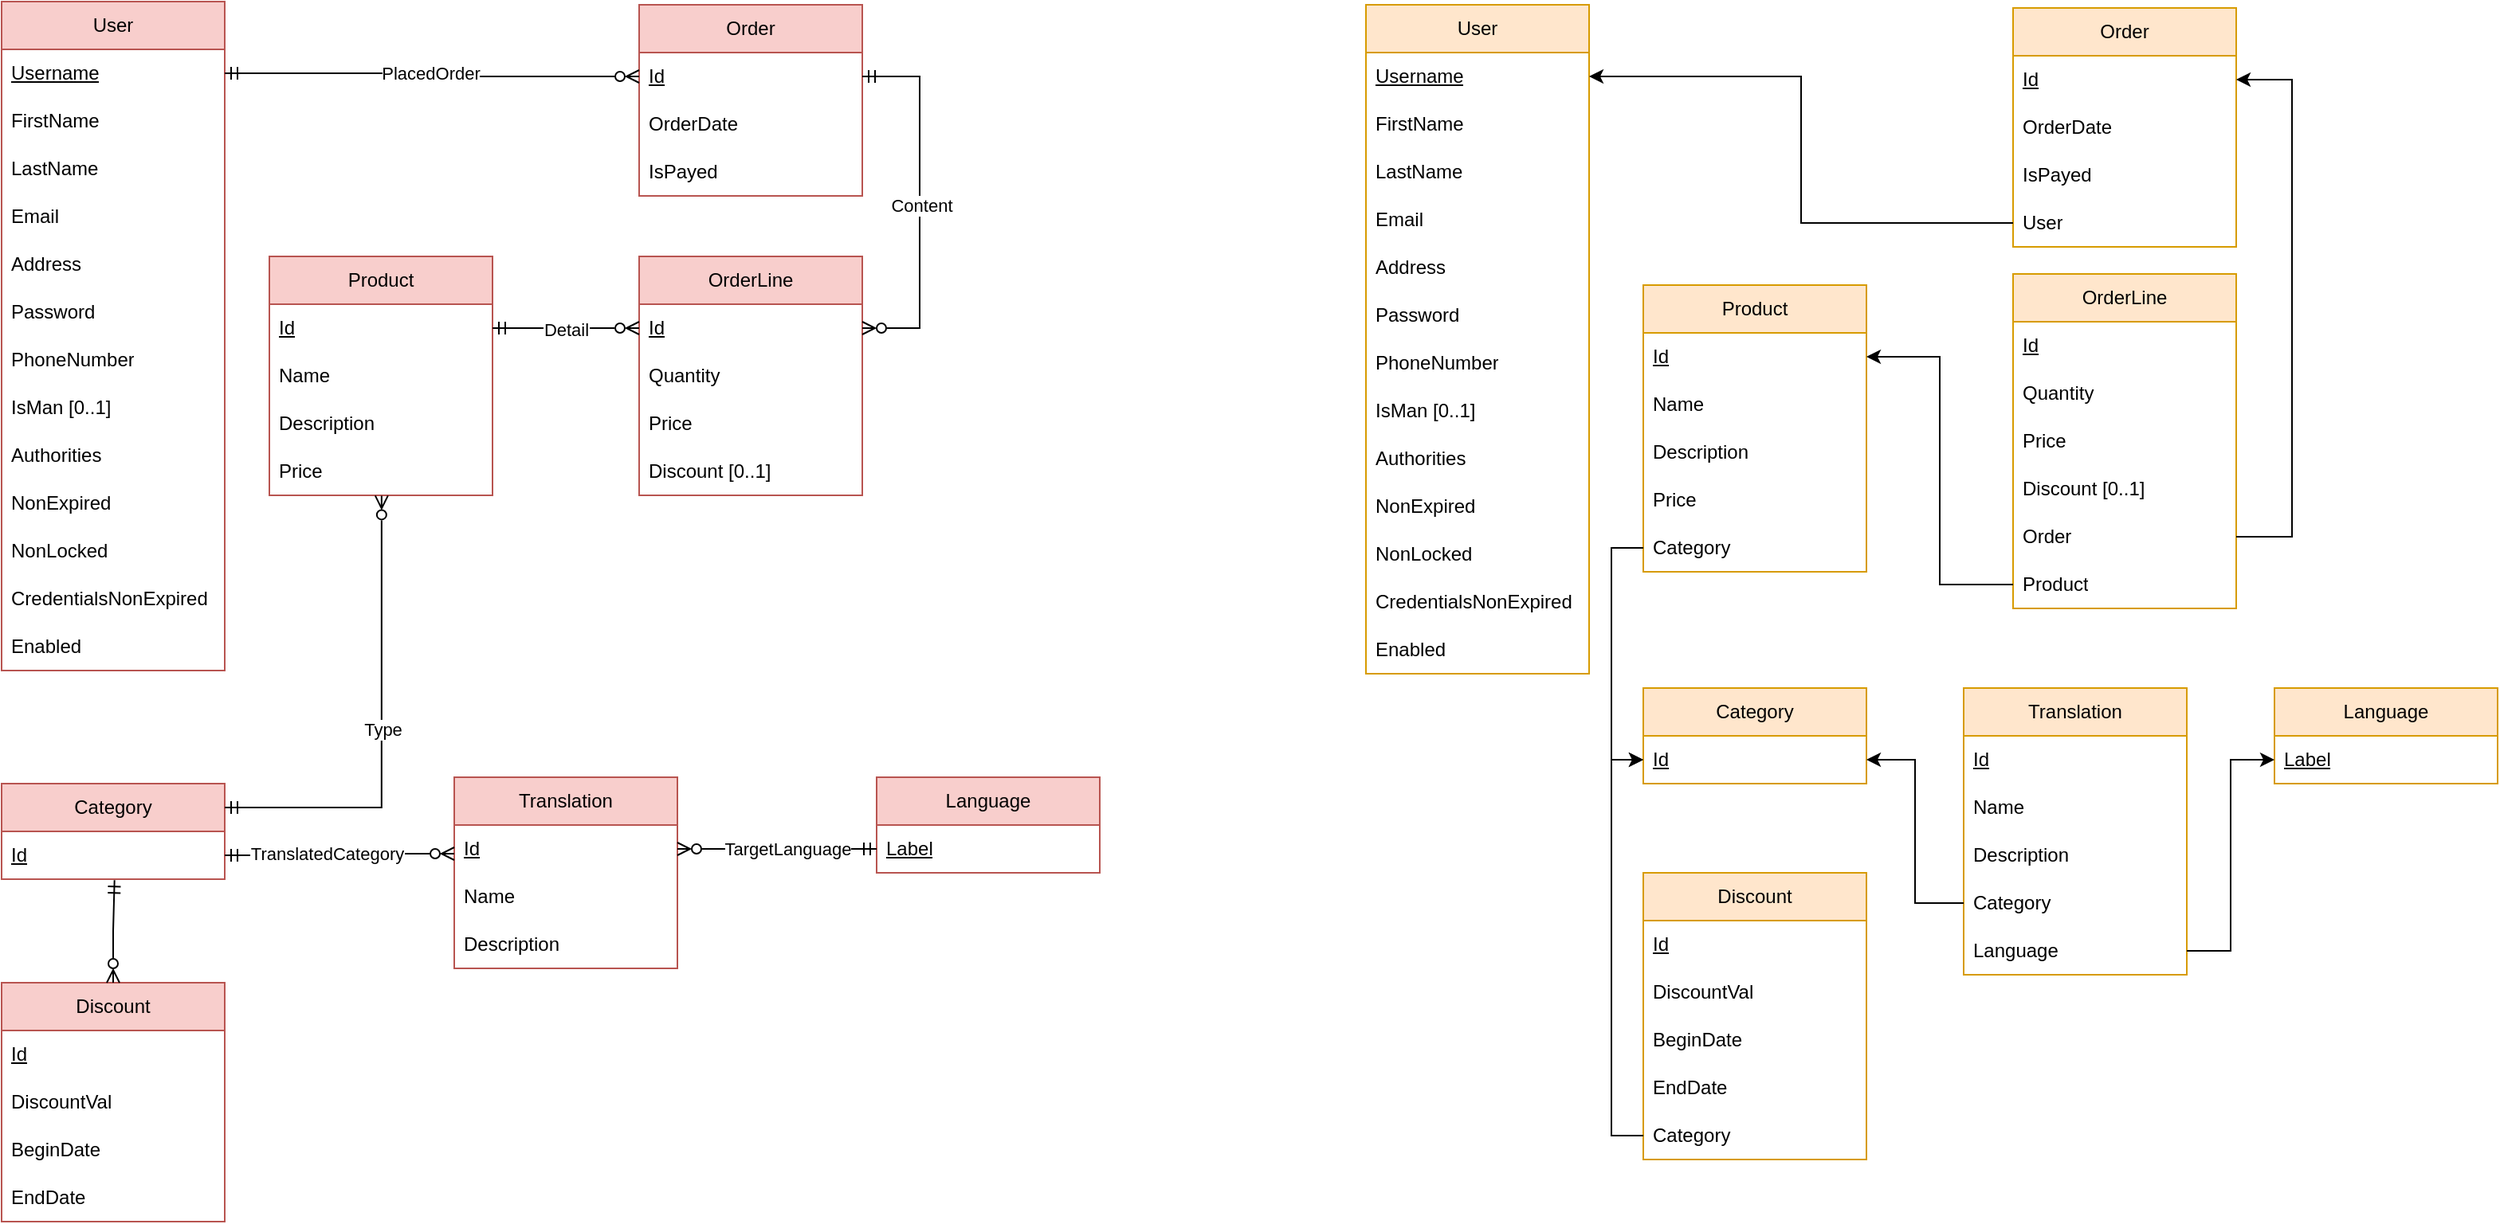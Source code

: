 <mxfile version="28.0.6">
  <diagram name="Page-1" id="aaRcRSfGPAvP7s99B75F">
    <mxGraphModel dx="2086" dy="849" grid="0" gridSize="10" guides="1" tooltips="1" connect="1" arrows="1" fold="1" page="1" pageScale="1" pageWidth="3300" pageHeight="4681" math="0" shadow="0">
      <root>
        <mxCell id="0" />
        <mxCell id="1" parent="0" />
        <mxCell id="Zg6AsEOM5HH2kViLkOhu-1" value="User" style="swimlane;fontStyle=0;childLayout=stackLayout;horizontal=1;startSize=30;horizontalStack=0;resizeParent=1;resizeParentMax=0;resizeLast=0;collapsible=1;marginBottom=0;whiteSpace=wrap;html=1;textShadow=0;fillColor=#f8cecc;strokeColor=#b85450;" parent="1" vertex="1">
          <mxGeometry x="24" y="29" width="140" height="420" as="geometry" />
        </mxCell>
        <mxCell id="Zg6AsEOM5HH2kViLkOhu-7" value="&lt;u&gt;Username&lt;/u&gt;" style="text;strokeColor=none;fillColor=none;align=left;verticalAlign=middle;spacingLeft=4;spacingRight=4;overflow=hidden;points=[[0,0.5],[1,0.5]];portConstraint=eastwest;rotatable=0;whiteSpace=wrap;html=1;textShadow=0;" parent="Zg6AsEOM5HH2kViLkOhu-1" vertex="1">
          <mxGeometry y="30" width="140" height="30" as="geometry" />
        </mxCell>
        <mxCell id="Zg6AsEOM5HH2kViLkOhu-3" value="FirstName" style="text;strokeColor=none;fillColor=none;align=left;verticalAlign=middle;spacingLeft=4;spacingRight=4;overflow=hidden;points=[[0,0.5],[1,0.5]];portConstraint=eastwest;rotatable=0;whiteSpace=wrap;html=1;textShadow=0;" parent="Zg6AsEOM5HH2kViLkOhu-1" vertex="1">
          <mxGeometry y="60" width="140" height="30" as="geometry" />
        </mxCell>
        <mxCell id="Zg6AsEOM5HH2kViLkOhu-4" value="LastName" style="text;strokeColor=none;fillColor=none;align=left;verticalAlign=middle;spacingLeft=4;spacingRight=4;overflow=hidden;points=[[0,0.5],[1,0.5]];portConstraint=eastwest;rotatable=0;whiteSpace=wrap;html=1;textShadow=0;" parent="Zg6AsEOM5HH2kViLkOhu-1" vertex="1">
          <mxGeometry y="90" width="140" height="30" as="geometry" />
        </mxCell>
        <mxCell id="Zg6AsEOM5HH2kViLkOhu-5" value="Email" style="text;strokeColor=none;fillColor=none;align=left;verticalAlign=middle;spacingLeft=4;spacingRight=4;overflow=hidden;points=[[0,0.5],[1,0.5]];portConstraint=eastwest;rotatable=0;whiteSpace=wrap;html=1;textShadow=0;" parent="Zg6AsEOM5HH2kViLkOhu-1" vertex="1">
          <mxGeometry y="120" width="140" height="30" as="geometry" />
        </mxCell>
        <mxCell id="Zg6AsEOM5HH2kViLkOhu-6" value="Address" style="text;strokeColor=none;fillColor=none;align=left;verticalAlign=middle;spacingLeft=4;spacingRight=4;overflow=hidden;points=[[0,0.5],[1,0.5]];portConstraint=eastwest;rotatable=0;whiteSpace=wrap;html=1;textShadow=0;" parent="Zg6AsEOM5HH2kViLkOhu-1" vertex="1">
          <mxGeometry y="150" width="140" height="30" as="geometry" />
        </mxCell>
        <mxCell id="Zg6AsEOM5HH2kViLkOhu-8" value="Password" style="text;strokeColor=none;fillColor=none;align=left;verticalAlign=middle;spacingLeft=4;spacingRight=4;overflow=hidden;points=[[0,0.5],[1,0.5]];portConstraint=eastwest;rotatable=0;whiteSpace=wrap;html=1;textShadow=0;" parent="Zg6AsEOM5HH2kViLkOhu-1" vertex="1">
          <mxGeometry y="180" width="140" height="30" as="geometry" />
        </mxCell>
        <mxCell id="Zg6AsEOM5HH2kViLkOhu-9" value="PhoneNumber" style="text;strokeColor=none;fillColor=none;align=left;verticalAlign=middle;spacingLeft=4;spacingRight=4;overflow=hidden;points=[[0,0.5],[1,0.5]];portConstraint=eastwest;rotatable=0;whiteSpace=wrap;html=1;textShadow=0;" parent="Zg6AsEOM5HH2kViLkOhu-1" vertex="1">
          <mxGeometry y="210" width="140" height="30" as="geometry" />
        </mxCell>
        <mxCell id="Zg6AsEOM5HH2kViLkOhu-10" value="IsMan [0..1]" style="text;strokeColor=none;fillColor=none;align=left;verticalAlign=middle;spacingLeft=4;spacingRight=4;overflow=hidden;points=[[0,0.5],[1,0.5]];portConstraint=eastwest;rotatable=0;whiteSpace=wrap;html=1;textShadow=0;" parent="Zg6AsEOM5HH2kViLkOhu-1" vertex="1">
          <mxGeometry y="240" width="140" height="30" as="geometry" />
        </mxCell>
        <mxCell id="2ACQUH4NW_8sXIrNKuwf-43" value="Authorities" style="text;strokeColor=none;fillColor=none;align=left;verticalAlign=middle;spacingLeft=4;spacingRight=4;overflow=hidden;points=[[0,0.5],[1,0.5]];portConstraint=eastwest;rotatable=0;whiteSpace=wrap;html=1;textShadow=0;" parent="Zg6AsEOM5HH2kViLkOhu-1" vertex="1">
          <mxGeometry y="270" width="140" height="30" as="geometry" />
        </mxCell>
        <mxCell id="2ACQUH4NW_8sXIrNKuwf-44" value="NonExpired" style="text;strokeColor=none;fillColor=none;align=left;verticalAlign=middle;spacingLeft=4;spacingRight=4;overflow=hidden;points=[[0,0.5],[1,0.5]];portConstraint=eastwest;rotatable=0;whiteSpace=wrap;html=1;textShadow=0;" parent="Zg6AsEOM5HH2kViLkOhu-1" vertex="1">
          <mxGeometry y="300" width="140" height="30" as="geometry" />
        </mxCell>
        <mxCell id="2ACQUH4NW_8sXIrNKuwf-45" value="NonLocked" style="text;strokeColor=none;fillColor=none;align=left;verticalAlign=middle;spacingLeft=4;spacingRight=4;overflow=hidden;points=[[0,0.5],[1,0.5]];portConstraint=eastwest;rotatable=0;whiteSpace=wrap;html=1;textShadow=0;" parent="Zg6AsEOM5HH2kViLkOhu-1" vertex="1">
          <mxGeometry y="330" width="140" height="30" as="geometry" />
        </mxCell>
        <mxCell id="2ACQUH4NW_8sXIrNKuwf-46" value="CredentialsNonExpired" style="text;strokeColor=none;fillColor=none;align=left;verticalAlign=middle;spacingLeft=4;spacingRight=4;overflow=hidden;points=[[0,0.5],[1,0.5]];portConstraint=eastwest;rotatable=0;whiteSpace=wrap;html=1;textShadow=0;" parent="Zg6AsEOM5HH2kViLkOhu-1" vertex="1">
          <mxGeometry y="360" width="140" height="30" as="geometry" />
        </mxCell>
        <mxCell id="2ACQUH4NW_8sXIrNKuwf-47" value="Enabled" style="text;strokeColor=none;fillColor=none;align=left;verticalAlign=middle;spacingLeft=4;spacingRight=4;overflow=hidden;points=[[0,0.5],[1,0.5]];portConstraint=eastwest;rotatable=0;whiteSpace=wrap;html=1;textShadow=0;" parent="Zg6AsEOM5HH2kViLkOhu-1" vertex="1">
          <mxGeometry y="390" width="140" height="30" as="geometry" />
        </mxCell>
        <mxCell id="Zg6AsEOM5HH2kViLkOhu-11" value="Order" style="swimlane;fontStyle=0;childLayout=stackLayout;horizontal=1;startSize=30;horizontalStack=0;resizeParent=1;resizeParentMax=0;resizeLast=0;collapsible=1;marginBottom=0;whiteSpace=wrap;html=1;textShadow=0;fillColor=#f8cecc;strokeColor=#b85450;" parent="1" vertex="1">
          <mxGeometry x="424" y="31" width="140" height="120" as="geometry" />
        </mxCell>
        <mxCell id="Zg6AsEOM5HH2kViLkOhu-19" value="&lt;u&gt;Id&lt;/u&gt;" style="text;strokeColor=none;fillColor=none;align=left;verticalAlign=middle;spacingLeft=4;spacingRight=4;overflow=hidden;points=[[0,0.5],[1,0.5]];portConstraint=eastwest;rotatable=0;whiteSpace=wrap;html=1;textShadow=0;" parent="Zg6AsEOM5HH2kViLkOhu-11" vertex="1">
          <mxGeometry y="30" width="140" height="30" as="geometry" />
        </mxCell>
        <mxCell id="Zg6AsEOM5HH2kViLkOhu-48" value="OrderDate" style="text;strokeColor=none;fillColor=none;align=left;verticalAlign=middle;spacingLeft=4;spacingRight=4;overflow=hidden;points=[[0,0.5],[1,0.5]];portConstraint=eastwest;rotatable=0;whiteSpace=wrap;html=1;textShadow=0;" parent="Zg6AsEOM5HH2kViLkOhu-11" vertex="1">
          <mxGeometry y="60" width="140" height="30" as="geometry" />
        </mxCell>
        <mxCell id="Zg6AsEOM5HH2kViLkOhu-51" value="IsPayed" style="text;strokeColor=none;fillColor=none;align=left;verticalAlign=middle;spacingLeft=4;spacingRight=4;overflow=hidden;points=[[0,0.5],[1,0.5]];portConstraint=eastwest;rotatable=0;whiteSpace=wrap;html=1;textShadow=0;" parent="Zg6AsEOM5HH2kViLkOhu-11" vertex="1">
          <mxGeometry y="90" width="140" height="30" as="geometry" />
        </mxCell>
        <mxCell id="Zg6AsEOM5HH2kViLkOhu-20" value="Product" style="swimlane;fontStyle=0;childLayout=stackLayout;horizontal=1;startSize=30;horizontalStack=0;resizeParent=1;resizeParentMax=0;resizeLast=0;collapsible=1;marginBottom=0;whiteSpace=wrap;html=1;textShadow=0;fillColor=#f8cecc;strokeColor=#b85450;" parent="1" vertex="1">
          <mxGeometry x="192" y="189" width="140" height="150" as="geometry" />
        </mxCell>
        <mxCell id="Zg6AsEOM5HH2kViLkOhu-21" value="&lt;u&gt;Id&lt;/u&gt;" style="text;strokeColor=none;fillColor=none;align=left;verticalAlign=middle;spacingLeft=4;spacingRight=4;overflow=hidden;points=[[0,0.5],[1,0.5]];portConstraint=eastwest;rotatable=0;whiteSpace=wrap;html=1;textShadow=0;" parent="Zg6AsEOM5HH2kViLkOhu-20" vertex="1">
          <mxGeometry y="30" width="140" height="30" as="geometry" />
        </mxCell>
        <mxCell id="Zg6AsEOM5HH2kViLkOhu-22" value="Name" style="text;strokeColor=none;fillColor=none;align=left;verticalAlign=middle;spacingLeft=4;spacingRight=4;overflow=hidden;points=[[0,0.5],[1,0.5]];portConstraint=eastwest;rotatable=0;whiteSpace=wrap;html=1;textShadow=0;" parent="Zg6AsEOM5HH2kViLkOhu-20" vertex="1">
          <mxGeometry y="60" width="140" height="30" as="geometry" />
        </mxCell>
        <mxCell id="Zg6AsEOM5HH2kViLkOhu-23" value="Description" style="text;strokeColor=none;fillColor=none;align=left;verticalAlign=middle;spacingLeft=4;spacingRight=4;overflow=hidden;points=[[0,0.5],[1,0.5]];portConstraint=eastwest;rotatable=0;whiteSpace=wrap;html=1;textShadow=0;" parent="Zg6AsEOM5HH2kViLkOhu-20" vertex="1">
          <mxGeometry y="90" width="140" height="30" as="geometry" />
        </mxCell>
        <mxCell id="Zg6AsEOM5HH2kViLkOhu-40" value="Price" style="text;strokeColor=none;fillColor=none;align=left;verticalAlign=middle;spacingLeft=4;spacingRight=4;overflow=hidden;points=[[0,0.5],[1,0.5]];portConstraint=eastwest;rotatable=0;whiteSpace=wrap;html=1;textShadow=0;" parent="Zg6AsEOM5HH2kViLkOhu-20" vertex="1">
          <mxGeometry y="120" width="140" height="30" as="geometry" />
        </mxCell>
        <mxCell id="Zg6AsEOM5HH2kViLkOhu-25" value="Language" style="swimlane;fontStyle=0;childLayout=stackLayout;horizontal=1;startSize=30;horizontalStack=0;resizeParent=1;resizeParentMax=0;resizeLast=0;collapsible=1;marginBottom=0;whiteSpace=wrap;html=1;textShadow=0;fillColor=#f8cecc;strokeColor=#b85450;" parent="1" vertex="1">
          <mxGeometry x="573" y="516" width="140" height="60" as="geometry" />
        </mxCell>
        <mxCell id="Zg6AsEOM5HH2kViLkOhu-27" value="&lt;u&gt;Label&lt;/u&gt;" style="text;strokeColor=none;fillColor=none;align=left;verticalAlign=middle;spacingLeft=4;spacingRight=4;overflow=hidden;points=[[0,0.5],[1,0.5]];portConstraint=eastwest;rotatable=0;whiteSpace=wrap;html=1;textShadow=0;" parent="Zg6AsEOM5HH2kViLkOhu-25" vertex="1">
          <mxGeometry y="30" width="140" height="30" as="geometry" />
        </mxCell>
        <mxCell id="Zg6AsEOM5HH2kViLkOhu-31" value="OrderLine" style="swimlane;fontStyle=0;childLayout=stackLayout;horizontal=1;startSize=30;horizontalStack=0;resizeParent=1;resizeParentMax=0;resizeLast=0;collapsible=1;marginBottom=0;whiteSpace=wrap;html=1;textShadow=0;fillColor=#f8cecc;strokeColor=#b85450;" parent="1" vertex="1">
          <mxGeometry x="424" y="189" width="140" height="150" as="geometry" />
        </mxCell>
        <mxCell id="Zg6AsEOM5HH2kViLkOhu-32" value="&lt;u&gt;Id&lt;/u&gt;" style="text;strokeColor=none;fillColor=none;align=left;verticalAlign=middle;spacingLeft=4;spacingRight=4;overflow=hidden;points=[[0,0.5],[1,0.5]];portConstraint=eastwest;rotatable=0;whiteSpace=wrap;html=1;textShadow=0;" parent="Zg6AsEOM5HH2kViLkOhu-31" vertex="1">
          <mxGeometry y="30" width="140" height="30" as="geometry" />
        </mxCell>
        <mxCell id="Zg6AsEOM5HH2kViLkOhu-39" value="Quantity" style="text;strokeColor=none;fillColor=none;align=left;verticalAlign=middle;spacingLeft=4;spacingRight=4;overflow=hidden;points=[[0,0.5],[1,0.5]];portConstraint=eastwest;rotatable=0;whiteSpace=wrap;html=1;textShadow=0;" parent="Zg6AsEOM5HH2kViLkOhu-31" vertex="1">
          <mxGeometry y="60" width="140" height="30" as="geometry" />
        </mxCell>
        <mxCell id="Zg6AsEOM5HH2kViLkOhu-41" value="Price" style="text;strokeColor=none;fillColor=none;align=left;verticalAlign=middle;spacingLeft=4;spacingRight=4;overflow=hidden;points=[[0,0.5],[1,0.5]];portConstraint=eastwest;rotatable=0;whiteSpace=wrap;html=1;textShadow=0;" parent="Zg6AsEOM5HH2kViLkOhu-31" vertex="1">
          <mxGeometry y="90" width="140" height="30" as="geometry" />
        </mxCell>
        <mxCell id="Zg6AsEOM5HH2kViLkOhu-42" value="Discount [0..1]" style="text;strokeColor=none;fillColor=none;align=left;verticalAlign=middle;spacingLeft=4;spacingRight=4;overflow=hidden;points=[[0,0.5],[1,0.5]];portConstraint=eastwest;rotatable=0;whiteSpace=wrap;html=1;textShadow=0;" parent="Zg6AsEOM5HH2kViLkOhu-31" vertex="1">
          <mxGeometry y="120" width="140" height="30" as="geometry" />
        </mxCell>
        <mxCell id="Zg6AsEOM5HH2kViLkOhu-35" style="edgeStyle=orthogonalEdgeStyle;rounded=0;orthogonalLoop=1;jettySize=auto;html=1;exitX=1;exitY=0.5;exitDx=0;exitDy=0;endArrow=ERzeroToMany;endFill=0;startArrow=ERmandOne;startFill=0;textShadow=0;entryX=1;entryY=0.5;entryDx=0;entryDy=0;" parent="1" source="Zg6AsEOM5HH2kViLkOhu-19" target="Zg6AsEOM5HH2kViLkOhu-32" edge="1">
          <mxGeometry relative="1" as="geometry">
            <Array as="points">
              <mxPoint x="600" y="76" />
              <mxPoint x="600" y="234" />
            </Array>
            <mxPoint x="677" y="333" as="targetPoint" />
          </mxGeometry>
        </mxCell>
        <mxCell id="Zg6AsEOM5HH2kViLkOhu-53" value="Content" style="edgeLabel;html=1;align=center;verticalAlign=middle;resizable=0;points=[];textShadow=0;" parent="Zg6AsEOM5HH2kViLkOhu-35" vertex="1" connectable="0">
          <mxGeometry x="0.023" y="2" relative="1" as="geometry">
            <mxPoint x="-1" y="-1" as="offset" />
          </mxGeometry>
        </mxCell>
        <mxCell id="Zg6AsEOM5HH2kViLkOhu-36" style="edgeStyle=orthogonalEdgeStyle;rounded=0;orthogonalLoop=1;jettySize=auto;html=1;exitX=0;exitY=0.5;exitDx=0;exitDy=0;entryX=1;entryY=0.5;entryDx=0;entryDy=0;endArrow=ERmandOne;endFill=0;startArrow=ERzeroToMany;startFill=0;textShadow=0;" parent="1" source="Zg6AsEOM5HH2kViLkOhu-32" target="Zg6AsEOM5HH2kViLkOhu-21" edge="1">
          <mxGeometry relative="1" as="geometry" />
        </mxCell>
        <mxCell id="Zg6AsEOM5HH2kViLkOhu-54" value="Detail" style="edgeLabel;html=1;align=center;verticalAlign=middle;resizable=0;points=[];textShadow=0;" parent="Zg6AsEOM5HH2kViLkOhu-36" vertex="1" connectable="0">
          <mxGeometry x="0.004" y="1" relative="1" as="geometry">
            <mxPoint as="offset" />
          </mxGeometry>
        </mxCell>
        <mxCell id="Zg6AsEOM5HH2kViLkOhu-38" style="edgeStyle=orthogonalEdgeStyle;rounded=0;orthogonalLoop=1;jettySize=auto;html=1;exitX=1;exitY=0.5;exitDx=0;exitDy=0;entryX=0;entryY=0.5;entryDx=0;entryDy=0;endArrow=ERzeroToMany;endFill=0;startArrow=ERmandOne;startFill=0;textShadow=0;" parent="1" source="Zg6AsEOM5HH2kViLkOhu-7" target="Zg6AsEOM5HH2kViLkOhu-19" edge="1">
          <mxGeometry relative="1" as="geometry" />
        </mxCell>
        <mxCell id="Zg6AsEOM5HH2kViLkOhu-52" value="PlacedOrder" style="edgeLabel;html=1;align=center;verticalAlign=middle;resizable=0;points=[];textShadow=0;" parent="Zg6AsEOM5HH2kViLkOhu-38" vertex="1" connectable="0">
          <mxGeometry x="-0.007" y="1" relative="1" as="geometry">
            <mxPoint x="-2" as="offset" />
          </mxGeometry>
        </mxCell>
        <mxCell id="2ACQUH4NW_8sXIrNKuwf-32" value="Translation" style="swimlane;fontStyle=0;childLayout=stackLayout;horizontal=1;startSize=30;horizontalStack=0;resizeParent=1;resizeParentMax=0;resizeLast=0;collapsible=1;marginBottom=0;whiteSpace=wrap;html=1;textShadow=0;fillColor=#f8cecc;strokeColor=#b85450;" parent="1" vertex="1">
          <mxGeometry x="308" y="516" width="140" height="120" as="geometry" />
        </mxCell>
        <mxCell id="2ACQUH4NW_8sXIrNKuwf-33" value="&lt;u&gt;Id&lt;/u&gt;" style="text;strokeColor=none;fillColor=none;align=left;verticalAlign=middle;spacingLeft=4;spacingRight=4;overflow=hidden;points=[[0,0.5],[1,0.5]];portConstraint=eastwest;rotatable=0;whiteSpace=wrap;html=1;textShadow=0;" parent="2ACQUH4NW_8sXIrNKuwf-32" vertex="1">
          <mxGeometry y="30" width="140" height="30" as="geometry" />
        </mxCell>
        <mxCell id="2ACQUH4NW_8sXIrNKuwf-34" value="Name" style="text;strokeColor=none;fillColor=none;align=left;verticalAlign=middle;spacingLeft=4;spacingRight=4;overflow=hidden;points=[[0,0.5],[1,0.5]];portConstraint=eastwest;rotatable=0;whiteSpace=wrap;html=1;textShadow=0;" parent="2ACQUH4NW_8sXIrNKuwf-32" vertex="1">
          <mxGeometry y="60" width="140" height="30" as="geometry" />
        </mxCell>
        <mxCell id="2ACQUH4NW_8sXIrNKuwf-35" value="Description" style="text;strokeColor=none;fillColor=none;align=left;verticalAlign=middle;spacingLeft=4;spacingRight=4;overflow=hidden;points=[[0,0.5],[1,0.5]];portConstraint=eastwest;rotatable=0;whiteSpace=wrap;html=1;textShadow=0;" parent="2ACQUH4NW_8sXIrNKuwf-32" vertex="1">
          <mxGeometry y="90" width="140" height="30" as="geometry" />
        </mxCell>
        <mxCell id="2ACQUH4NW_8sXIrNKuwf-36" value="Category" style="swimlane;fontStyle=0;childLayout=stackLayout;horizontal=1;startSize=30;horizontalStack=0;resizeParent=1;resizeParentMax=0;resizeLast=0;collapsible=1;marginBottom=0;whiteSpace=wrap;html=1;textShadow=0;fillColor=#f8cecc;strokeColor=#b85450;" parent="1" vertex="1">
          <mxGeometry x="24" y="520" width="140" height="60" as="geometry" />
        </mxCell>
        <mxCell id="2ACQUH4NW_8sXIrNKuwf-37" value="&lt;u&gt;Id&lt;/u&gt;" style="text;strokeColor=none;fillColor=none;align=left;verticalAlign=middle;spacingLeft=4;spacingRight=4;overflow=hidden;points=[[0,0.5],[1,0.5]];portConstraint=eastwest;rotatable=0;whiteSpace=wrap;html=1;textShadow=0;" parent="2ACQUH4NW_8sXIrNKuwf-36" vertex="1">
          <mxGeometry y="30" width="140" height="30" as="geometry" />
        </mxCell>
        <mxCell id="2ACQUH4NW_8sXIrNKuwf-41" style="edgeStyle=orthogonalEdgeStyle;rounded=0;orthogonalLoop=1;jettySize=auto;html=1;endArrow=ERmandOne;endFill=0;startArrow=ERzeroToMany;startFill=0;" parent="1" source="2ACQUH4NW_8sXIrNKuwf-33" target="Zg6AsEOM5HH2kViLkOhu-27" edge="1">
          <mxGeometry relative="1" as="geometry" />
        </mxCell>
        <mxCell id="2ACQUH4NW_8sXIrNKuwf-51" value="TargetLanguage" style="edgeLabel;html=1;align=center;verticalAlign=middle;resizable=0;points=[];rotation=0;" parent="2ACQUH4NW_8sXIrNKuwf-41" vertex="1" connectable="0">
          <mxGeometry x="0.157" relative="1" as="geometry">
            <mxPoint x="-4" as="offset" />
          </mxGeometry>
        </mxCell>
        <mxCell id="2ACQUH4NW_8sXIrNKuwf-42" style="edgeStyle=orthogonalEdgeStyle;rounded=0;orthogonalLoop=1;jettySize=auto;html=1;endArrow=ERzeroToMany;endFill=0;startArrow=ERmandOne;startFill=0;" parent="1" source="2ACQUH4NW_8sXIrNKuwf-37" target="2ACQUH4NW_8sXIrNKuwf-33" edge="1">
          <mxGeometry relative="1" as="geometry">
            <Array as="points">
              <mxPoint x="236" y="565" />
              <mxPoint x="236" y="564" />
            </Array>
          </mxGeometry>
        </mxCell>
        <mxCell id="2ACQUH4NW_8sXIrNKuwf-50" value="TranslatedCategory" style="edgeLabel;html=1;align=center;verticalAlign=middle;resizable=0;points=[];rotation=0;" parent="2ACQUH4NW_8sXIrNKuwf-42" vertex="1" connectable="0">
          <mxGeometry x="-0.124" y="1" relative="1" as="geometry">
            <mxPoint as="offset" />
          </mxGeometry>
        </mxCell>
        <mxCell id="2ACQUH4NW_8sXIrNKuwf-48" style="edgeStyle=orthogonalEdgeStyle;rounded=0;orthogonalLoop=1;jettySize=auto;html=1;endArrow=ERzeroToMany;endFill=0;startArrow=ERmandOne;startFill=0;exitX=1;exitY=0.25;exitDx=0;exitDy=0;entryX=0.503;entryY=1.007;entryDx=0;entryDy=0;entryPerimeter=0;" parent="1" source="2ACQUH4NW_8sXIrNKuwf-36" target="Zg6AsEOM5HH2kViLkOhu-40" edge="1">
          <mxGeometry relative="1" as="geometry">
            <mxPoint x="262" y="369" as="targetPoint" />
          </mxGeometry>
        </mxCell>
        <mxCell id="2ACQUH4NW_8sXIrNKuwf-49" value="Type" style="edgeLabel;html=1;align=center;verticalAlign=middle;resizable=0;points=[];" parent="2ACQUH4NW_8sXIrNKuwf-48" vertex="1" connectable="0">
          <mxGeometry x="0.005" relative="1" as="geometry">
            <mxPoint as="offset" />
          </mxGeometry>
        </mxCell>
        <mxCell id="2ACQUH4NW_8sXIrNKuwf-52" value="User" style="swimlane;fontStyle=0;childLayout=stackLayout;horizontal=1;startSize=30;horizontalStack=0;resizeParent=1;resizeParentMax=0;resizeLast=0;collapsible=1;marginBottom=0;whiteSpace=wrap;html=1;textShadow=0;fillColor=#ffe6cc;strokeColor=#d79b00;" parent="1" vertex="1">
          <mxGeometry x="880" y="31" width="140" height="420" as="geometry" />
        </mxCell>
        <mxCell id="2ACQUH4NW_8sXIrNKuwf-53" value="&lt;u&gt;Username&lt;/u&gt;" style="text;strokeColor=none;fillColor=none;align=left;verticalAlign=middle;spacingLeft=4;spacingRight=4;overflow=hidden;points=[[0,0.5],[1,0.5]];portConstraint=eastwest;rotatable=0;whiteSpace=wrap;html=1;textShadow=0;" parent="2ACQUH4NW_8sXIrNKuwf-52" vertex="1">
          <mxGeometry y="30" width="140" height="30" as="geometry" />
        </mxCell>
        <mxCell id="2ACQUH4NW_8sXIrNKuwf-54" value="FirstName" style="text;strokeColor=none;fillColor=none;align=left;verticalAlign=middle;spacingLeft=4;spacingRight=4;overflow=hidden;points=[[0,0.5],[1,0.5]];portConstraint=eastwest;rotatable=0;whiteSpace=wrap;html=1;textShadow=0;" parent="2ACQUH4NW_8sXIrNKuwf-52" vertex="1">
          <mxGeometry y="60" width="140" height="30" as="geometry" />
        </mxCell>
        <mxCell id="2ACQUH4NW_8sXIrNKuwf-55" value="LastName" style="text;strokeColor=none;fillColor=none;align=left;verticalAlign=middle;spacingLeft=4;spacingRight=4;overflow=hidden;points=[[0,0.5],[1,0.5]];portConstraint=eastwest;rotatable=0;whiteSpace=wrap;html=1;textShadow=0;" parent="2ACQUH4NW_8sXIrNKuwf-52" vertex="1">
          <mxGeometry y="90" width="140" height="30" as="geometry" />
        </mxCell>
        <mxCell id="2ACQUH4NW_8sXIrNKuwf-56" value="Email" style="text;strokeColor=none;fillColor=none;align=left;verticalAlign=middle;spacingLeft=4;spacingRight=4;overflow=hidden;points=[[0,0.5],[1,0.5]];portConstraint=eastwest;rotatable=0;whiteSpace=wrap;html=1;textShadow=0;" parent="2ACQUH4NW_8sXIrNKuwf-52" vertex="1">
          <mxGeometry y="120" width="140" height="30" as="geometry" />
        </mxCell>
        <mxCell id="2ACQUH4NW_8sXIrNKuwf-57" value="Address" style="text;strokeColor=none;fillColor=none;align=left;verticalAlign=middle;spacingLeft=4;spacingRight=4;overflow=hidden;points=[[0,0.5],[1,0.5]];portConstraint=eastwest;rotatable=0;whiteSpace=wrap;html=1;textShadow=0;" parent="2ACQUH4NW_8sXIrNKuwf-52" vertex="1">
          <mxGeometry y="150" width="140" height="30" as="geometry" />
        </mxCell>
        <mxCell id="2ACQUH4NW_8sXIrNKuwf-59" value="Password" style="text;strokeColor=none;fillColor=none;align=left;verticalAlign=middle;spacingLeft=4;spacingRight=4;overflow=hidden;points=[[0,0.5],[1,0.5]];portConstraint=eastwest;rotatable=0;whiteSpace=wrap;html=1;textShadow=0;" parent="2ACQUH4NW_8sXIrNKuwf-52" vertex="1">
          <mxGeometry y="180" width="140" height="30" as="geometry" />
        </mxCell>
        <mxCell id="2ACQUH4NW_8sXIrNKuwf-60" value="PhoneNumber" style="text;strokeColor=none;fillColor=none;align=left;verticalAlign=middle;spacingLeft=4;spacingRight=4;overflow=hidden;points=[[0,0.5],[1,0.5]];portConstraint=eastwest;rotatable=0;whiteSpace=wrap;html=1;textShadow=0;" parent="2ACQUH4NW_8sXIrNKuwf-52" vertex="1">
          <mxGeometry y="210" width="140" height="30" as="geometry" />
        </mxCell>
        <mxCell id="2ACQUH4NW_8sXIrNKuwf-61" value="IsMan [0..1]" style="text;strokeColor=none;fillColor=none;align=left;verticalAlign=middle;spacingLeft=4;spacingRight=4;overflow=hidden;points=[[0,0.5],[1,0.5]];portConstraint=eastwest;rotatable=0;whiteSpace=wrap;html=1;textShadow=0;" parent="2ACQUH4NW_8sXIrNKuwf-52" vertex="1">
          <mxGeometry y="240" width="140" height="30" as="geometry" />
        </mxCell>
        <mxCell id="2ACQUH4NW_8sXIrNKuwf-62" value="Authorities" style="text;strokeColor=none;fillColor=none;align=left;verticalAlign=middle;spacingLeft=4;spacingRight=4;overflow=hidden;points=[[0,0.5],[1,0.5]];portConstraint=eastwest;rotatable=0;whiteSpace=wrap;html=1;textShadow=0;" parent="2ACQUH4NW_8sXIrNKuwf-52" vertex="1">
          <mxGeometry y="270" width="140" height="30" as="geometry" />
        </mxCell>
        <mxCell id="2ACQUH4NW_8sXIrNKuwf-63" value="NonExpired" style="text;strokeColor=none;fillColor=none;align=left;verticalAlign=middle;spacingLeft=4;spacingRight=4;overflow=hidden;points=[[0,0.5],[1,0.5]];portConstraint=eastwest;rotatable=0;whiteSpace=wrap;html=1;textShadow=0;" parent="2ACQUH4NW_8sXIrNKuwf-52" vertex="1">
          <mxGeometry y="300" width="140" height="30" as="geometry" />
        </mxCell>
        <mxCell id="2ACQUH4NW_8sXIrNKuwf-64" value="NonLocked" style="text;strokeColor=none;fillColor=none;align=left;verticalAlign=middle;spacingLeft=4;spacingRight=4;overflow=hidden;points=[[0,0.5],[1,0.5]];portConstraint=eastwest;rotatable=0;whiteSpace=wrap;html=1;textShadow=0;" parent="2ACQUH4NW_8sXIrNKuwf-52" vertex="1">
          <mxGeometry y="330" width="140" height="30" as="geometry" />
        </mxCell>
        <mxCell id="2ACQUH4NW_8sXIrNKuwf-65" value="CredentialsNonExpired" style="text;strokeColor=none;fillColor=none;align=left;verticalAlign=middle;spacingLeft=4;spacingRight=4;overflow=hidden;points=[[0,0.5],[1,0.5]];portConstraint=eastwest;rotatable=0;whiteSpace=wrap;html=1;textShadow=0;" parent="2ACQUH4NW_8sXIrNKuwf-52" vertex="1">
          <mxGeometry y="360" width="140" height="30" as="geometry" />
        </mxCell>
        <mxCell id="2ACQUH4NW_8sXIrNKuwf-66" value="Enabled" style="text;strokeColor=none;fillColor=none;align=left;verticalAlign=middle;spacingLeft=4;spacingRight=4;overflow=hidden;points=[[0,0.5],[1,0.5]];portConstraint=eastwest;rotatable=0;whiteSpace=wrap;html=1;textShadow=0;" parent="2ACQUH4NW_8sXIrNKuwf-52" vertex="1">
          <mxGeometry y="390" width="140" height="30" as="geometry" />
        </mxCell>
        <mxCell id="2ACQUH4NW_8sXIrNKuwf-67" value="Order" style="swimlane;fontStyle=0;childLayout=stackLayout;horizontal=1;startSize=30;horizontalStack=0;resizeParent=1;resizeParentMax=0;resizeLast=0;collapsible=1;marginBottom=0;whiteSpace=wrap;html=1;textShadow=0;fillColor=#ffe6cc;strokeColor=#d79b00;" parent="1" vertex="1">
          <mxGeometry x="1286" y="33" width="140" height="150" as="geometry" />
        </mxCell>
        <mxCell id="2ACQUH4NW_8sXIrNKuwf-68" value="&lt;u&gt;Id&lt;/u&gt;" style="text;strokeColor=none;fillColor=none;align=left;verticalAlign=middle;spacingLeft=4;spacingRight=4;overflow=hidden;points=[[0,0.5],[1,0.5]];portConstraint=eastwest;rotatable=0;whiteSpace=wrap;html=1;textShadow=0;" parent="2ACQUH4NW_8sXIrNKuwf-67" vertex="1">
          <mxGeometry y="30" width="140" height="30" as="geometry" />
        </mxCell>
        <mxCell id="2ACQUH4NW_8sXIrNKuwf-69" value="OrderDate" style="text;strokeColor=none;fillColor=none;align=left;verticalAlign=middle;spacingLeft=4;spacingRight=4;overflow=hidden;points=[[0,0.5],[1,0.5]];portConstraint=eastwest;rotatable=0;whiteSpace=wrap;html=1;textShadow=0;" parent="2ACQUH4NW_8sXIrNKuwf-67" vertex="1">
          <mxGeometry y="60" width="140" height="30" as="geometry" />
        </mxCell>
        <mxCell id="2ACQUH4NW_8sXIrNKuwf-102" value="IsPayed" style="text;strokeColor=none;fillColor=none;align=left;verticalAlign=middle;spacingLeft=4;spacingRight=4;overflow=hidden;points=[[0,0.5],[1,0.5]];portConstraint=eastwest;rotatable=0;whiteSpace=wrap;html=1;textShadow=0;" parent="2ACQUH4NW_8sXIrNKuwf-67" vertex="1">
          <mxGeometry y="90" width="140" height="30" as="geometry" />
        </mxCell>
        <mxCell id="2ACQUH4NW_8sXIrNKuwf-70" value="User" style="text;strokeColor=none;fillColor=none;align=left;verticalAlign=middle;spacingLeft=4;spacingRight=4;overflow=hidden;points=[[0,0.5],[1,0.5]];portConstraint=eastwest;rotatable=0;whiteSpace=wrap;html=1;textShadow=0;" parent="2ACQUH4NW_8sXIrNKuwf-67" vertex="1">
          <mxGeometry y="120" width="140" height="30" as="geometry" />
        </mxCell>
        <mxCell id="2ACQUH4NW_8sXIrNKuwf-71" value="Product" style="swimlane;fontStyle=0;childLayout=stackLayout;horizontal=1;startSize=30;horizontalStack=0;resizeParent=1;resizeParentMax=0;resizeLast=0;collapsible=1;marginBottom=0;whiteSpace=wrap;html=1;textShadow=0;fillColor=#ffe6cc;strokeColor=#d79b00;" parent="1" vertex="1">
          <mxGeometry x="1054" y="207" width="140" height="180" as="geometry" />
        </mxCell>
        <mxCell id="2ACQUH4NW_8sXIrNKuwf-72" value="&lt;u&gt;Id&lt;/u&gt;" style="text;strokeColor=none;fillColor=none;align=left;verticalAlign=middle;spacingLeft=4;spacingRight=4;overflow=hidden;points=[[0,0.5],[1,0.5]];portConstraint=eastwest;rotatable=0;whiteSpace=wrap;html=1;textShadow=0;" parent="2ACQUH4NW_8sXIrNKuwf-71" vertex="1">
          <mxGeometry y="30" width="140" height="30" as="geometry" />
        </mxCell>
        <mxCell id="2ACQUH4NW_8sXIrNKuwf-73" value="Name" style="text;strokeColor=none;fillColor=none;align=left;verticalAlign=middle;spacingLeft=4;spacingRight=4;overflow=hidden;points=[[0,0.5],[1,0.5]];portConstraint=eastwest;rotatable=0;whiteSpace=wrap;html=1;textShadow=0;" parent="2ACQUH4NW_8sXIrNKuwf-71" vertex="1">
          <mxGeometry y="60" width="140" height="30" as="geometry" />
        </mxCell>
        <mxCell id="2ACQUH4NW_8sXIrNKuwf-74" value="Description" style="text;strokeColor=none;fillColor=none;align=left;verticalAlign=middle;spacingLeft=4;spacingRight=4;overflow=hidden;points=[[0,0.5],[1,0.5]];portConstraint=eastwest;rotatable=0;whiteSpace=wrap;html=1;textShadow=0;" parent="2ACQUH4NW_8sXIrNKuwf-71" vertex="1">
          <mxGeometry y="90" width="140" height="30" as="geometry" />
        </mxCell>
        <mxCell id="2ACQUH4NW_8sXIrNKuwf-75" value="Price" style="text;strokeColor=none;fillColor=none;align=left;verticalAlign=middle;spacingLeft=4;spacingRight=4;overflow=hidden;points=[[0,0.5],[1,0.5]];portConstraint=eastwest;rotatable=0;whiteSpace=wrap;html=1;textShadow=0;" parent="2ACQUH4NW_8sXIrNKuwf-71" vertex="1">
          <mxGeometry y="120" width="140" height="30" as="geometry" />
        </mxCell>
        <mxCell id="2ACQUH4NW_8sXIrNKuwf-109" value="Category" style="text;strokeColor=none;fillColor=none;align=left;verticalAlign=middle;spacingLeft=4;spacingRight=4;overflow=hidden;points=[[0,0.5],[1,0.5]];portConstraint=eastwest;rotatable=0;whiteSpace=wrap;html=1;textShadow=0;" parent="2ACQUH4NW_8sXIrNKuwf-71" vertex="1">
          <mxGeometry y="150" width="140" height="30" as="geometry" />
        </mxCell>
        <mxCell id="2ACQUH4NW_8sXIrNKuwf-77" value="Language" style="swimlane;fontStyle=0;childLayout=stackLayout;horizontal=1;startSize=30;horizontalStack=0;resizeParent=1;resizeParentMax=0;resizeLast=0;collapsible=1;marginBottom=0;whiteSpace=wrap;html=1;textShadow=0;fillColor=#ffe6cc;strokeColor=#d79b00;" parent="1" vertex="1">
          <mxGeometry x="1450" y="460" width="140" height="60" as="geometry" />
        </mxCell>
        <mxCell id="2ACQUH4NW_8sXIrNKuwf-78" value="&lt;u&gt;Label&lt;/u&gt;" style="text;strokeColor=none;fillColor=none;align=left;verticalAlign=middle;spacingLeft=4;spacingRight=4;overflow=hidden;points=[[0,0.5],[1,0.5]];portConstraint=eastwest;rotatable=0;whiteSpace=wrap;html=1;textShadow=0;" parent="2ACQUH4NW_8sXIrNKuwf-77" vertex="1">
          <mxGeometry y="30" width="140" height="30" as="geometry" />
        </mxCell>
        <mxCell id="2ACQUH4NW_8sXIrNKuwf-79" value="OrderLine" style="swimlane;fontStyle=0;childLayout=stackLayout;horizontal=1;startSize=30;horizontalStack=0;resizeParent=1;resizeParentMax=0;resizeLast=0;collapsible=1;marginBottom=0;whiteSpace=wrap;html=1;textShadow=0;fillColor=#ffe6cc;strokeColor=#d79b00;" parent="1" vertex="1">
          <mxGeometry x="1286" y="200" width="140" height="210" as="geometry" />
        </mxCell>
        <mxCell id="2ACQUH4NW_8sXIrNKuwf-80" value="&lt;u&gt;Id&lt;/u&gt;" style="text;strokeColor=none;fillColor=none;align=left;verticalAlign=middle;spacingLeft=4;spacingRight=4;overflow=hidden;points=[[0,0.5],[1,0.5]];portConstraint=eastwest;rotatable=0;whiteSpace=wrap;html=1;textShadow=0;" parent="2ACQUH4NW_8sXIrNKuwf-79" vertex="1">
          <mxGeometry y="30" width="140" height="30" as="geometry" />
        </mxCell>
        <mxCell id="2ACQUH4NW_8sXIrNKuwf-81" value="Quantity" style="text;strokeColor=none;fillColor=none;align=left;verticalAlign=middle;spacingLeft=4;spacingRight=4;overflow=hidden;points=[[0,0.5],[1,0.5]];portConstraint=eastwest;rotatable=0;whiteSpace=wrap;html=1;textShadow=0;" parent="2ACQUH4NW_8sXIrNKuwf-79" vertex="1">
          <mxGeometry y="60" width="140" height="30" as="geometry" />
        </mxCell>
        <mxCell id="2ACQUH4NW_8sXIrNKuwf-82" value="Price" style="text;strokeColor=none;fillColor=none;align=left;verticalAlign=middle;spacingLeft=4;spacingRight=4;overflow=hidden;points=[[0,0.5],[1,0.5]];portConstraint=eastwest;rotatable=0;whiteSpace=wrap;html=1;textShadow=0;" parent="2ACQUH4NW_8sXIrNKuwf-79" vertex="1">
          <mxGeometry y="90" width="140" height="30" as="geometry" />
        </mxCell>
        <mxCell id="2ACQUH4NW_8sXIrNKuwf-83" value="Discount [0..1]" style="text;strokeColor=none;fillColor=none;align=left;verticalAlign=middle;spacingLeft=4;spacingRight=4;overflow=hidden;points=[[0,0.5],[1,0.5]];portConstraint=eastwest;rotatable=0;whiteSpace=wrap;html=1;textShadow=0;" parent="2ACQUH4NW_8sXIrNKuwf-79" vertex="1">
          <mxGeometry y="120" width="140" height="30" as="geometry" />
        </mxCell>
        <mxCell id="2ACQUH4NW_8sXIrNKuwf-104" value="Order" style="text;strokeColor=none;fillColor=none;align=left;verticalAlign=middle;spacingLeft=4;spacingRight=4;overflow=hidden;points=[[0,0.5],[1,0.5]];portConstraint=eastwest;rotatable=0;whiteSpace=wrap;html=1;textShadow=0;" parent="2ACQUH4NW_8sXIrNKuwf-79" vertex="1">
          <mxGeometry y="150" width="140" height="30" as="geometry" />
        </mxCell>
        <mxCell id="2ACQUH4NW_8sXIrNKuwf-106" value="Product" style="text;strokeColor=none;fillColor=none;align=left;verticalAlign=middle;spacingLeft=4;spacingRight=4;overflow=hidden;points=[[0,0.5],[1,0.5]];portConstraint=eastwest;rotatable=0;whiteSpace=wrap;html=1;textShadow=0;" parent="2ACQUH4NW_8sXIrNKuwf-79" vertex="1">
          <mxGeometry y="180" width="140" height="30" as="geometry" />
        </mxCell>
        <mxCell id="2ACQUH4NW_8sXIrNKuwf-90" value="Translation" style="swimlane;fontStyle=0;childLayout=stackLayout;horizontal=1;startSize=30;horizontalStack=0;resizeParent=1;resizeParentMax=0;resizeLast=0;collapsible=1;marginBottom=0;whiteSpace=wrap;html=1;textShadow=0;fillColor=#ffe6cc;strokeColor=#d79b00;" parent="1" vertex="1">
          <mxGeometry x="1255" y="460" width="140" height="180" as="geometry" />
        </mxCell>
        <mxCell id="2ACQUH4NW_8sXIrNKuwf-91" value="&lt;u&gt;Id&lt;/u&gt;" style="text;strokeColor=none;fillColor=none;align=left;verticalAlign=middle;spacingLeft=4;spacingRight=4;overflow=hidden;points=[[0,0.5],[1,0.5]];portConstraint=eastwest;rotatable=0;whiteSpace=wrap;html=1;textShadow=0;" parent="2ACQUH4NW_8sXIrNKuwf-90" vertex="1">
          <mxGeometry y="30" width="140" height="30" as="geometry" />
        </mxCell>
        <mxCell id="2ACQUH4NW_8sXIrNKuwf-92" value="Name" style="text;strokeColor=none;fillColor=none;align=left;verticalAlign=middle;spacingLeft=4;spacingRight=4;overflow=hidden;points=[[0,0.5],[1,0.5]];portConstraint=eastwest;rotatable=0;whiteSpace=wrap;html=1;textShadow=0;" parent="2ACQUH4NW_8sXIrNKuwf-90" vertex="1">
          <mxGeometry y="60" width="140" height="30" as="geometry" />
        </mxCell>
        <mxCell id="2ACQUH4NW_8sXIrNKuwf-93" value="Description" style="text;strokeColor=none;fillColor=none;align=left;verticalAlign=middle;spacingLeft=4;spacingRight=4;overflow=hidden;points=[[0,0.5],[1,0.5]];portConstraint=eastwest;rotatable=0;whiteSpace=wrap;html=1;textShadow=0;" parent="2ACQUH4NW_8sXIrNKuwf-90" vertex="1">
          <mxGeometry y="90" width="140" height="30" as="geometry" />
        </mxCell>
        <mxCell id="2ACQUH4NW_8sXIrNKuwf-112" value="Category" style="text;strokeColor=none;fillColor=none;align=left;verticalAlign=middle;spacingLeft=4;spacingRight=4;overflow=hidden;points=[[0,0.5],[1,0.5]];portConstraint=eastwest;rotatable=0;whiteSpace=wrap;html=1;textShadow=0;" parent="2ACQUH4NW_8sXIrNKuwf-90" vertex="1">
          <mxGeometry y="120" width="140" height="30" as="geometry" />
        </mxCell>
        <mxCell id="2ACQUH4NW_8sXIrNKuwf-113" value="Language" style="text;strokeColor=none;fillColor=none;align=left;verticalAlign=middle;spacingLeft=4;spacingRight=4;overflow=hidden;points=[[0,0.5],[1,0.5]];portConstraint=eastwest;rotatable=0;whiteSpace=wrap;html=1;textShadow=0;" parent="2ACQUH4NW_8sXIrNKuwf-90" vertex="1">
          <mxGeometry y="150" width="140" height="30" as="geometry" />
        </mxCell>
        <mxCell id="2ACQUH4NW_8sXIrNKuwf-94" value="Category" style="swimlane;fontStyle=0;childLayout=stackLayout;horizontal=1;startSize=30;horizontalStack=0;resizeParent=1;resizeParentMax=0;resizeLast=0;collapsible=1;marginBottom=0;whiteSpace=wrap;html=1;textShadow=0;fillColor=#ffe6cc;strokeColor=#d79b00;" parent="1" vertex="1">
          <mxGeometry x="1054" y="460" width="140" height="60" as="geometry" />
        </mxCell>
        <mxCell id="2ACQUH4NW_8sXIrNKuwf-95" value="&lt;u&gt;Id&lt;/u&gt;" style="text;strokeColor=none;fillColor=none;align=left;verticalAlign=middle;spacingLeft=4;spacingRight=4;overflow=hidden;points=[[0,0.5],[1,0.5]];portConstraint=eastwest;rotatable=0;whiteSpace=wrap;html=1;textShadow=0;" parent="2ACQUH4NW_8sXIrNKuwf-94" vertex="1">
          <mxGeometry y="30" width="140" height="30" as="geometry" />
        </mxCell>
        <mxCell id="2ACQUH4NW_8sXIrNKuwf-103" style="edgeStyle=orthogonalEdgeStyle;rounded=0;orthogonalLoop=1;jettySize=auto;html=1;entryX=1;entryY=0.5;entryDx=0;entryDy=0;" parent="1" source="2ACQUH4NW_8sXIrNKuwf-70" target="2ACQUH4NW_8sXIrNKuwf-53" edge="1">
          <mxGeometry relative="1" as="geometry" />
        </mxCell>
        <mxCell id="2ACQUH4NW_8sXIrNKuwf-107" style="edgeStyle=orthogonalEdgeStyle;rounded=0;orthogonalLoop=1;jettySize=auto;html=1;entryX=1;entryY=0.5;entryDx=0;entryDy=0;" parent="1" source="2ACQUH4NW_8sXIrNKuwf-104" target="2ACQUH4NW_8sXIrNKuwf-68" edge="1">
          <mxGeometry relative="1" as="geometry">
            <Array as="points">
              <mxPoint x="1461" y="365" />
              <mxPoint x="1461" y="78" />
            </Array>
          </mxGeometry>
        </mxCell>
        <mxCell id="2ACQUH4NW_8sXIrNKuwf-108" style="edgeStyle=orthogonalEdgeStyle;rounded=0;orthogonalLoop=1;jettySize=auto;html=1;entryX=1;entryY=0.5;entryDx=0;entryDy=0;" parent="1" source="2ACQUH4NW_8sXIrNKuwf-106" target="2ACQUH4NW_8sXIrNKuwf-72" edge="1">
          <mxGeometry relative="1" as="geometry" />
        </mxCell>
        <mxCell id="2ACQUH4NW_8sXIrNKuwf-111" style="edgeStyle=orthogonalEdgeStyle;rounded=0;orthogonalLoop=1;jettySize=auto;html=1;entryX=0;entryY=0.5;entryDx=0;entryDy=0;" parent="1" source="2ACQUH4NW_8sXIrNKuwf-109" target="2ACQUH4NW_8sXIrNKuwf-95" edge="1">
          <mxGeometry relative="1" as="geometry" />
        </mxCell>
        <mxCell id="2ACQUH4NW_8sXIrNKuwf-114" style="edgeStyle=orthogonalEdgeStyle;rounded=0;orthogonalLoop=1;jettySize=auto;html=1;entryX=0;entryY=0.5;entryDx=0;entryDy=0;" parent="1" source="2ACQUH4NW_8sXIrNKuwf-113" target="2ACQUH4NW_8sXIrNKuwf-78" edge="1">
          <mxGeometry relative="1" as="geometry" />
        </mxCell>
        <mxCell id="2ACQUH4NW_8sXIrNKuwf-115" style="edgeStyle=orthogonalEdgeStyle;rounded=0;orthogonalLoop=1;jettySize=auto;html=1;entryX=1;entryY=0.5;entryDx=0;entryDy=0;" parent="1" source="2ACQUH4NW_8sXIrNKuwf-112" target="2ACQUH4NW_8sXIrNKuwf-95" edge="1">
          <mxGeometry relative="1" as="geometry" />
        </mxCell>
        <mxCell id="VT-p_B0vRxtrtKVeFOP0-3" value="Discount" style="swimlane;fontStyle=0;childLayout=stackLayout;horizontal=1;startSize=30;horizontalStack=0;resizeParent=1;resizeParentMax=0;resizeLast=0;collapsible=1;marginBottom=0;whiteSpace=wrap;html=1;textShadow=0;fillColor=#f8cecc;strokeColor=#b85450;" parent="1" vertex="1">
          <mxGeometry x="24" y="645" width="140" height="150" as="geometry" />
        </mxCell>
        <mxCell id="VT-p_B0vRxtrtKVeFOP0-4" value="&lt;u&gt;Id&lt;/u&gt;" style="text;strokeColor=none;fillColor=none;align=left;verticalAlign=middle;spacingLeft=4;spacingRight=4;overflow=hidden;points=[[0,0.5],[1,0.5]];portConstraint=eastwest;rotatable=0;whiteSpace=wrap;html=1;textShadow=0;" parent="VT-p_B0vRxtrtKVeFOP0-3" vertex="1">
          <mxGeometry y="30" width="140" height="30" as="geometry" />
        </mxCell>
        <mxCell id="VT-p_B0vRxtrtKVeFOP0-5" value="DiscountVal" style="text;strokeColor=none;fillColor=none;align=left;verticalAlign=middle;spacingLeft=4;spacingRight=4;overflow=hidden;points=[[0,0.5],[1,0.5]];portConstraint=eastwest;rotatable=0;whiteSpace=wrap;html=1;textShadow=0;" parent="VT-p_B0vRxtrtKVeFOP0-3" vertex="1">
          <mxGeometry y="60" width="140" height="30" as="geometry" />
        </mxCell>
        <mxCell id="VT-p_B0vRxtrtKVeFOP0-6" value="BeginDate" style="text;strokeColor=none;fillColor=none;align=left;verticalAlign=middle;spacingLeft=4;spacingRight=4;overflow=hidden;points=[[0,0.5],[1,0.5]];portConstraint=eastwest;rotatable=0;whiteSpace=wrap;html=1;textShadow=0;" parent="VT-p_B0vRxtrtKVeFOP0-3" vertex="1">
          <mxGeometry y="90" width="140" height="30" as="geometry" />
        </mxCell>
        <mxCell id="VT-p_B0vRxtrtKVeFOP0-7" value="EndDate" style="text;strokeColor=none;fillColor=none;align=left;verticalAlign=middle;spacingLeft=4;spacingRight=4;overflow=hidden;points=[[0,0.5],[1,0.5]];portConstraint=eastwest;rotatable=0;whiteSpace=wrap;html=1;textShadow=0;" parent="VT-p_B0vRxtrtKVeFOP0-3" vertex="1">
          <mxGeometry y="120" width="140" height="30" as="geometry" />
        </mxCell>
        <mxCell id="VT-p_B0vRxtrtKVeFOP0-8" style="edgeStyle=orthogonalEdgeStyle;rounded=0;orthogonalLoop=1;jettySize=auto;html=1;entryX=0.506;entryY=1.02;entryDx=0;entryDy=0;entryPerimeter=0;endArrow=ERmandOne;endFill=0;startArrow=ERzeroToMany;startFill=0;" parent="1" source="VT-p_B0vRxtrtKVeFOP0-3" target="2ACQUH4NW_8sXIrNKuwf-37" edge="1">
          <mxGeometry relative="1" as="geometry" />
        </mxCell>
        <mxCell id="VT-p_B0vRxtrtKVeFOP0-9" value="Discount" style="swimlane;fontStyle=0;childLayout=stackLayout;horizontal=1;startSize=30;horizontalStack=0;resizeParent=1;resizeParentMax=0;resizeLast=0;collapsible=1;marginBottom=0;whiteSpace=wrap;html=1;textShadow=0;fillColor=#ffe6cc;strokeColor=#d79b00;" parent="1" vertex="1">
          <mxGeometry x="1054" y="576" width="140" height="180" as="geometry" />
        </mxCell>
        <mxCell id="VT-p_B0vRxtrtKVeFOP0-10" value="&lt;u&gt;Id&lt;/u&gt;" style="text;strokeColor=none;fillColor=none;align=left;verticalAlign=middle;spacingLeft=4;spacingRight=4;overflow=hidden;points=[[0,0.5],[1,0.5]];portConstraint=eastwest;rotatable=0;whiteSpace=wrap;html=1;textShadow=0;" parent="VT-p_B0vRxtrtKVeFOP0-9" vertex="1">
          <mxGeometry y="30" width="140" height="30" as="geometry" />
        </mxCell>
        <mxCell id="VT-p_B0vRxtrtKVeFOP0-11" value="DiscountVal" style="text;strokeColor=none;fillColor=none;align=left;verticalAlign=middle;spacingLeft=4;spacingRight=4;overflow=hidden;points=[[0,0.5],[1,0.5]];portConstraint=eastwest;rotatable=0;whiteSpace=wrap;html=1;textShadow=0;" parent="VT-p_B0vRxtrtKVeFOP0-9" vertex="1">
          <mxGeometry y="60" width="140" height="30" as="geometry" />
        </mxCell>
        <mxCell id="VT-p_B0vRxtrtKVeFOP0-12" value="BeginDate" style="text;strokeColor=none;fillColor=none;align=left;verticalAlign=middle;spacingLeft=4;spacingRight=4;overflow=hidden;points=[[0,0.5],[1,0.5]];portConstraint=eastwest;rotatable=0;whiteSpace=wrap;html=1;textShadow=0;" parent="VT-p_B0vRxtrtKVeFOP0-9" vertex="1">
          <mxGeometry y="90" width="140" height="30" as="geometry" />
        </mxCell>
        <mxCell id="VT-p_B0vRxtrtKVeFOP0-13" value="EndDate" style="text;strokeColor=none;fillColor=none;align=left;verticalAlign=middle;spacingLeft=4;spacingRight=4;overflow=hidden;points=[[0,0.5],[1,0.5]];portConstraint=eastwest;rotatable=0;whiteSpace=wrap;html=1;textShadow=0;" parent="VT-p_B0vRxtrtKVeFOP0-9" vertex="1">
          <mxGeometry y="120" width="140" height="30" as="geometry" />
        </mxCell>
        <mxCell id="VT-p_B0vRxtrtKVeFOP0-14" value="Category" style="text;strokeColor=none;fillColor=none;align=left;verticalAlign=middle;spacingLeft=4;spacingRight=4;overflow=hidden;points=[[0,0.5],[1,0.5]];portConstraint=eastwest;rotatable=0;whiteSpace=wrap;html=1;textShadow=0;" parent="VT-p_B0vRxtrtKVeFOP0-9" vertex="1">
          <mxGeometry y="150" width="140" height="30" as="geometry" />
        </mxCell>
        <mxCell id="VT-p_B0vRxtrtKVeFOP0-16" style="edgeStyle=orthogonalEdgeStyle;rounded=0;orthogonalLoop=1;jettySize=auto;html=1;entryX=0;entryY=0.5;entryDx=0;entryDy=0;" parent="1" source="VT-p_B0vRxtrtKVeFOP0-14" target="2ACQUH4NW_8sXIrNKuwf-95" edge="1">
          <mxGeometry relative="1" as="geometry" />
        </mxCell>
      </root>
    </mxGraphModel>
  </diagram>
</mxfile>
